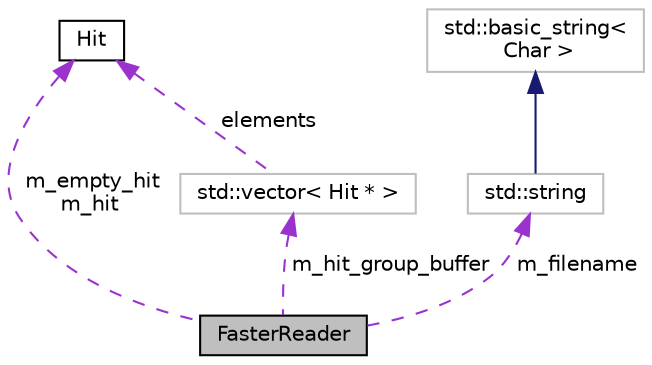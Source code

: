 digraph "FasterReader"
{
 // LATEX_PDF_SIZE
  edge [fontname="Helvetica",fontsize="10",labelfontname="Helvetica",labelfontsize="10"];
  node [fontname="Helvetica",fontsize="10",shape=record];
  Node1 [label="FasterReader",height=0.2,width=0.4,color="black", fillcolor="grey75", style="filled", fontcolor="black",tooltip="Class used to read .fast files."];
  Node2 -> Node1 [dir="back",color="darkorchid3",fontsize="10",style="dashed",label=" m_hit_group_buffer" ,fontname="Helvetica"];
  Node2 [label="std::vector\< Hit * \>",height=0.2,width=0.4,color="grey75", fillcolor="white", style="filled",tooltip=" "];
  Node3 -> Node2 [dir="back",color="darkorchid3",fontsize="10",style="dashed",label=" elements" ,fontname="Helvetica"];
  Node3 [label="Hit",height=0.2,width=0.4,color="black", fillcolor="white", style="filled",URL="$class_hit.html",tooltip=" "];
  Node4 -> Node1 [dir="back",color="darkorchid3",fontsize="10",style="dashed",label=" m_filename" ,fontname="Helvetica"];
  Node4 [label="std::string",height=0.2,width=0.4,color="grey75", fillcolor="white", style="filled",tooltip=" "];
  Node5 -> Node4 [dir="back",color="midnightblue",fontsize="10",style="solid",fontname="Helvetica"];
  Node5 [label="std::basic_string\<\l Char \>",height=0.2,width=0.4,color="grey75", fillcolor="white", style="filled",tooltip=" "];
  Node3 -> Node1 [dir="back",color="darkorchid3",fontsize="10",style="dashed",label=" m_empty_hit\nm_hit" ,fontname="Helvetica"];
}
